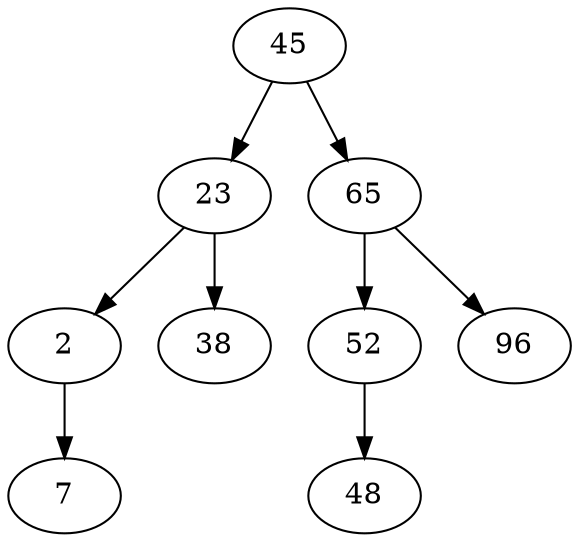 digraph Grafo {
    A [label="45"]
    B [label = "23"]
    C [label = "65"]
    D [label = "2"]
    E [label = "38"]
    F [label = "52"]
    G [label = "96"]
    H [label = "7"]
    I [label = "48"]

    A -> B
    A -> C
    B -> D
    B -> E
    C -> F
    C -> G
    D -> H
    F -> I

}
